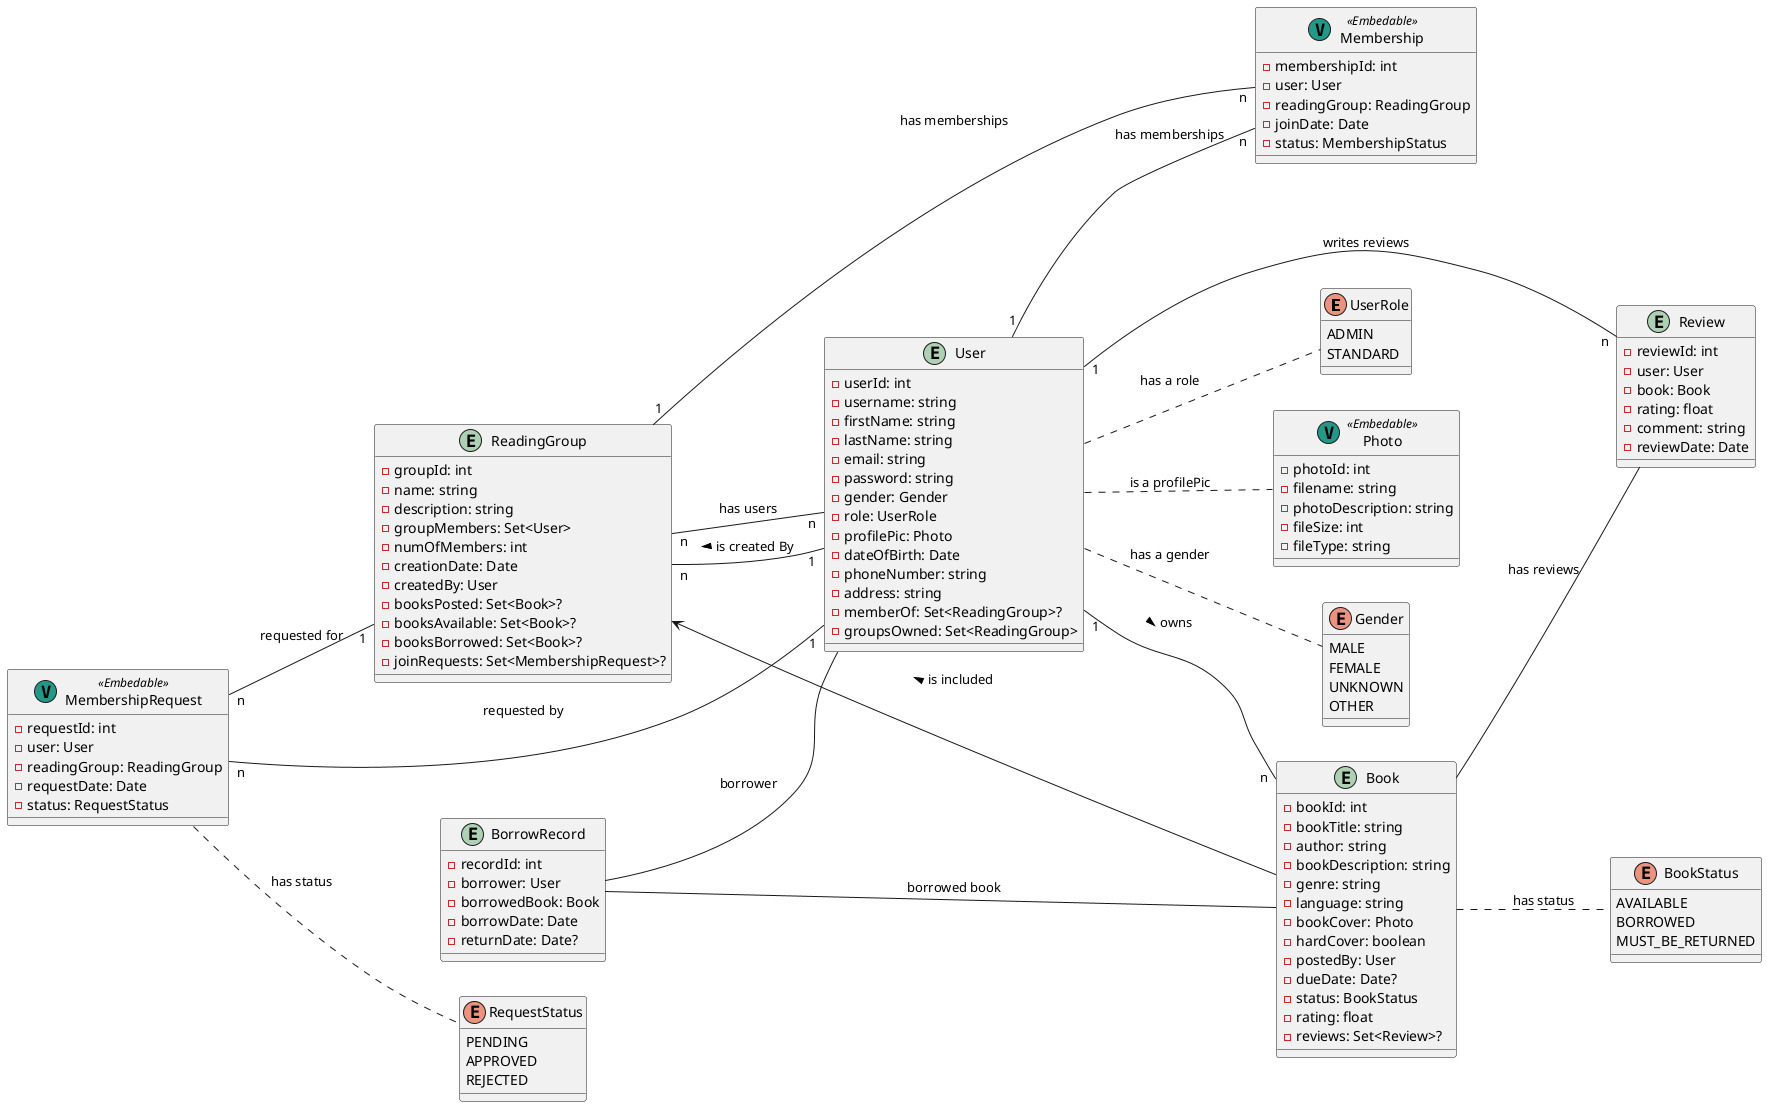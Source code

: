 @startuml

left to right direction

enum UserRole {
  ADMIN
  STANDARD
}

entity BorrowRecord {
  -recordId: int
  -borrower: User
  -borrowedBook: Book
  -borrowDate: Date
  -returnDate: Date?
}

entity Review {
  -reviewId: int
  -user: User
  -book: Book
  -rating: float
  -comment: string
  -reviewDate: Date
}

enum RequestStatus {
  PENDING
  APPROVED
  REJECTED
}

entity Book {
  -bookId: int
  -bookTitle: string
  -author: string
  -bookDescription: string
  -genre: string
  - language: string
  -bookCover: Photo
  -hardCover: boolean
  -postedBy: User
  -dueDate: Date?
  -status: BookStatus
  -rating: float
  -reviews: Set<Review>?
}

entity User {
  -userId: int
  -username: string
  -firstName: string
  -lastName: string
  -email: string
  -password: string
  -gender: Gender
  -role: UserRole
  -profilePic: Photo
  -dateOfBirth: Date
  -phoneNumber: string
  -address: string
  -memberOf: Set<ReadingGroup>?
  -groupsOwned: Set<ReadingGroup>
}

entity ReadingGroup {
  -groupId: int
  -name: string
  -description: string
  -groupMembers: Set<User>
  -numOfMembers: int
  -creationDate: Date
  -createdBy: User
  -booksPosted: Set<Book>?
  -booksAvailable: Set<Book>?
  -booksBorrowed: Set<Book>?
  -joinRequests: Set<MembershipRequest>?
}

class MembershipRequest << (V,#229988) Embedable>> {
  -requestId: int
  -user: User
  -readingGroup: ReadingGroup
  -requestDate: Date
  -status: RequestStatus
}

enum BookStatus {
  AVAILABLE
  BORROWED
  MUST_BE_RETURNED
}

enum Gender {
  MALE
  FEMALE
  UNKNOWN
  OTHER
}

class Membership << (V,#229988) Embedable>>{
  -membershipId: int
  -user: User
  -readingGroup: ReadingGroup
  -joinDate: Date
  -status: MembershipStatus
}

class Photo << (V,#229988) Embedable>> {
  -photoId: int
  -filename: string
  -photoDescription: string
  -fileSize: int
  -fileType: string
}

User .. UserRole : has a role
User .. Photo : is a profilePic
User .. Gender : has a gender
User "1" -- "n" Book : > owns
ReadingGroup <-- Book : < is included
ReadingGroup "n" -- "n" User : has users
ReadingGroup "n" -- "1" User : < is created By
BorrowRecord -- User : borrower
BorrowRecord -- Book : borrowed book
Book -- Review : has reviews
User "1" -- "n" Review : writes reviews
User "1" -- "n" Membership : has memberships
ReadingGroup "1" -- "n" Membership : has memberships
MembershipRequest "n" -- "1" User : requested by
MembershipRequest "n" -- "1" ReadingGroup : requested for
Book .. BookStatus : has status
MembershipRequest .. RequestStatus : has status

@enduml
